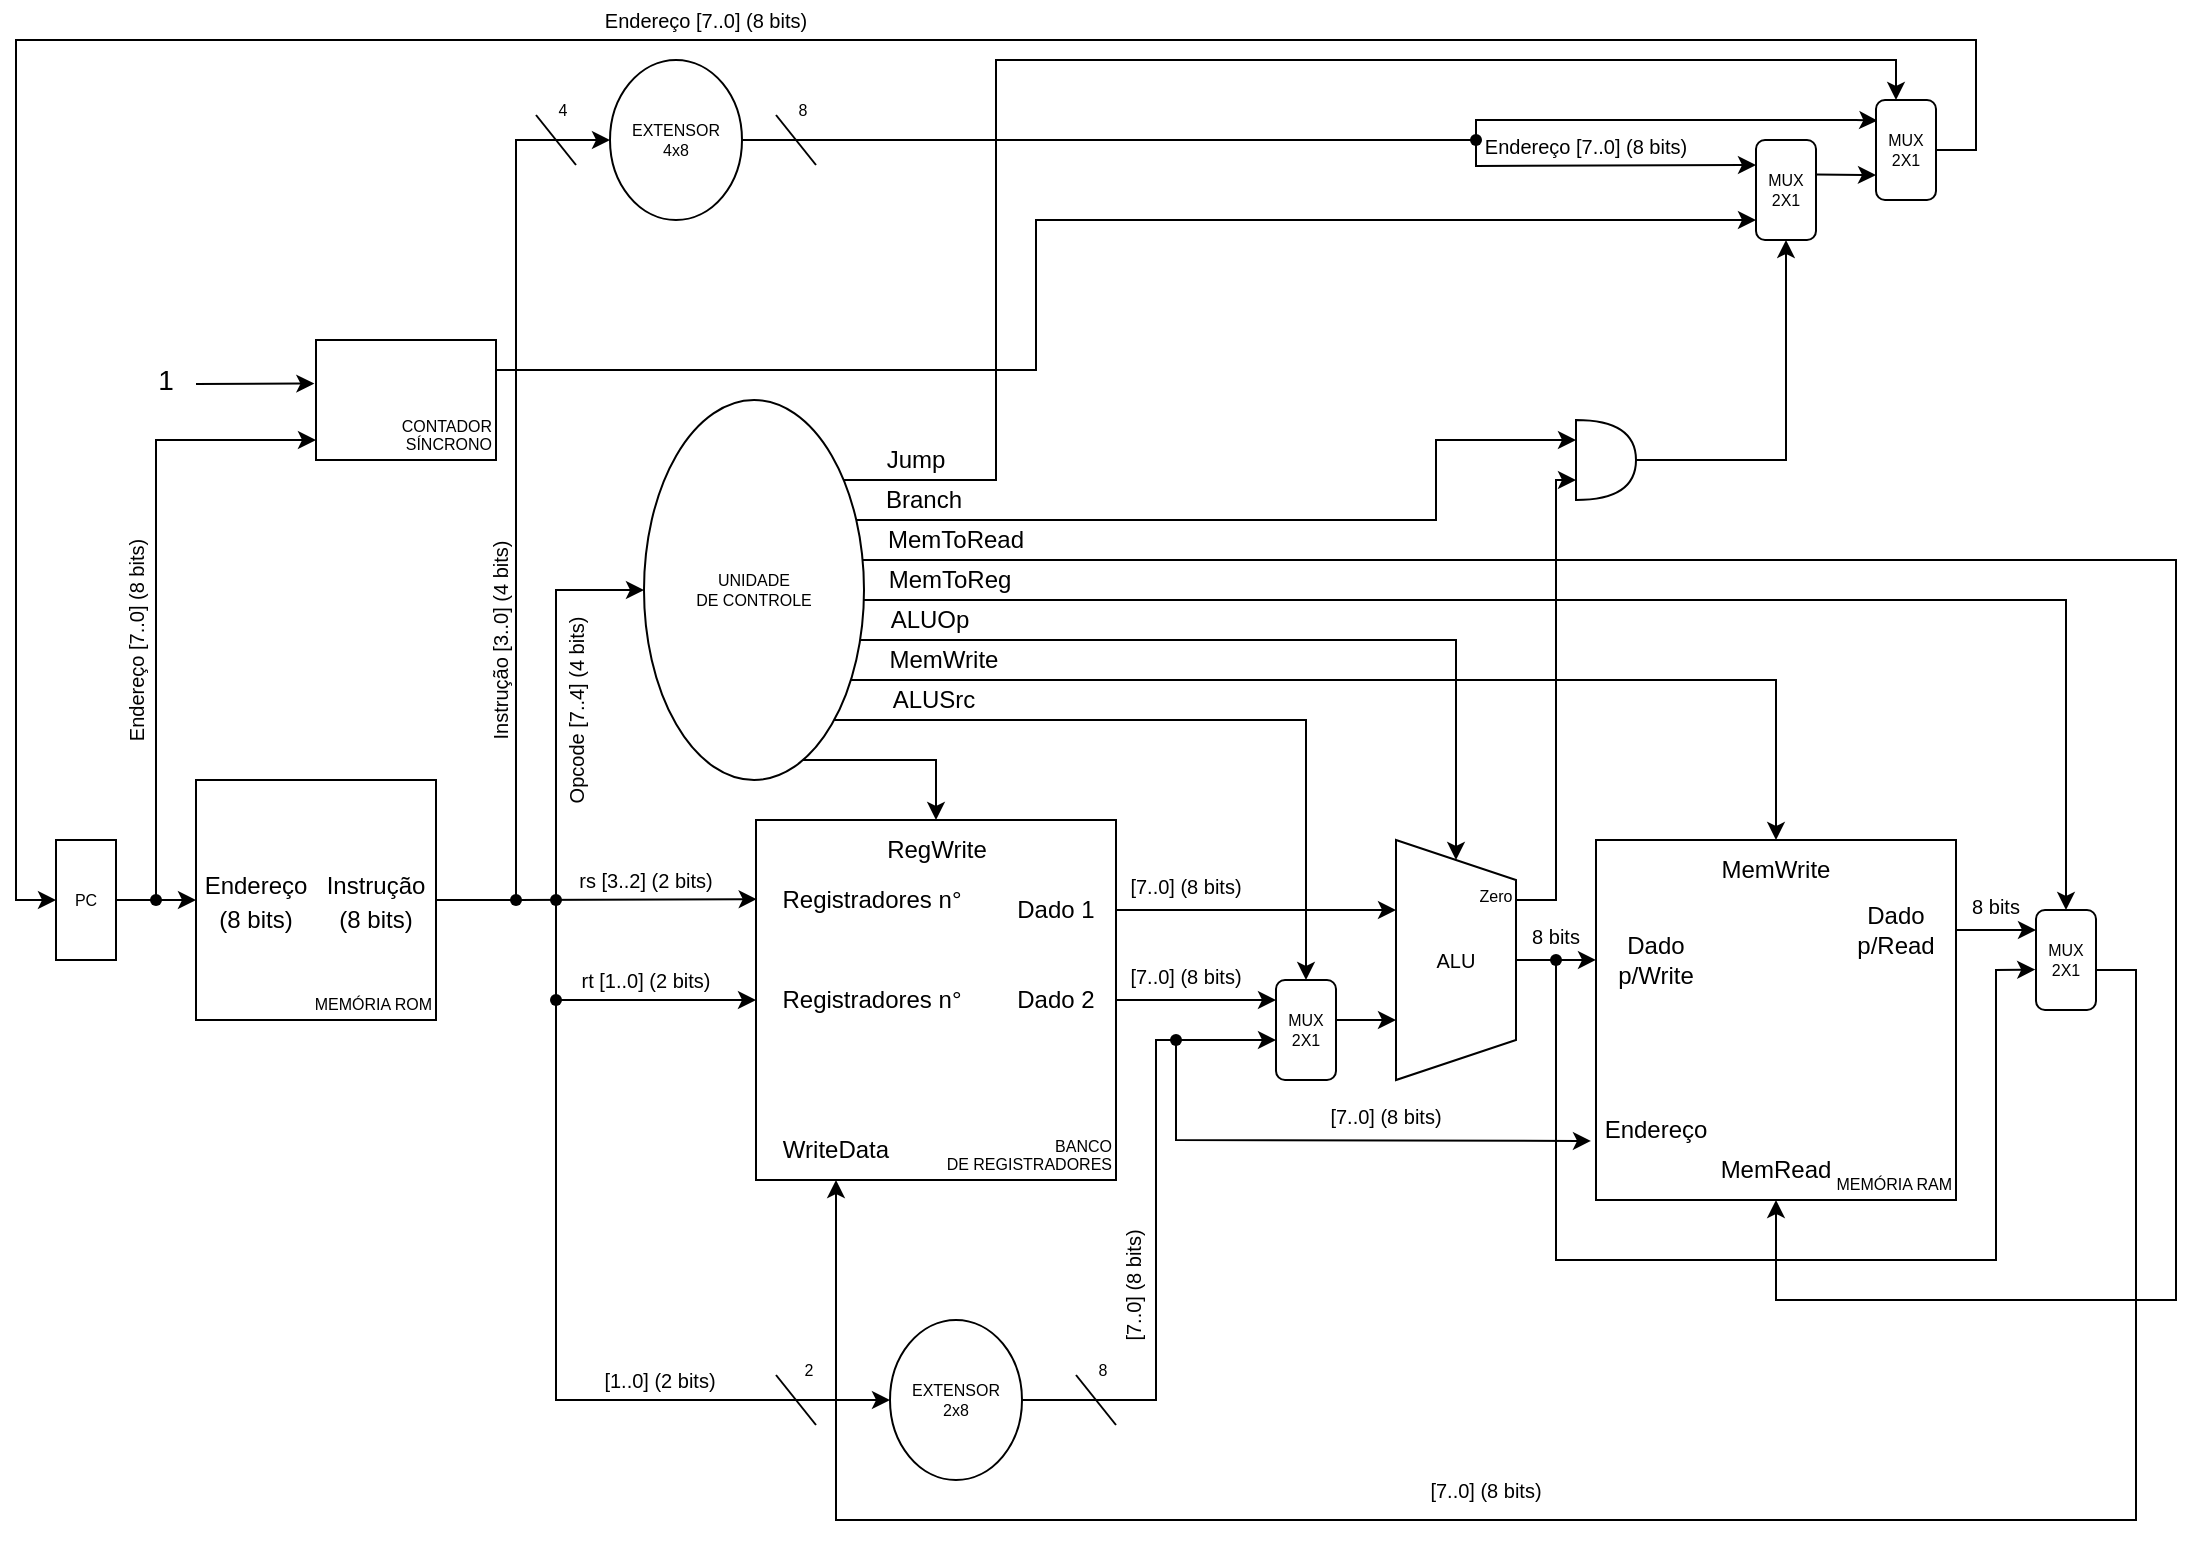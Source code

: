 <mxfile version="17.0.0" type="device"><diagram id="Yk5ckU8nVrgqMQ11fNSA" name="Page-1"><mxGraphModel dx="1422" dy="740" grid="1" gridSize="10" guides="1" tooltips="1" connect="1" arrows="1" fold="1" page="1" pageScale="1" pageWidth="1200" pageHeight="1600" math="0" shadow="0"><root><mxCell id="0"/><mxCell id="1" parent="0"/><mxCell id="H58fKya_Yo_qW5sWc7oJ-51" value="" style="endArrow=classic;html=1;rounded=0;fontSize=10;entryX=0.5;entryY=1;entryDx=0;entryDy=0;exitX=0.873;exitY=0.421;exitDx=0;exitDy=0;exitPerimeter=0;" parent="1" source="H58fKya_Yo_qW5sWc7oJ-28" target="H58fKya_Yo_qW5sWc7oJ-24" edge="1"><mxGeometry width="50" height="50" relative="1" as="geometry"><mxPoint x="520" y="300" as="sourcePoint"/><mxPoint x="360" y="420" as="targetPoint"/><Array as="points"><mxPoint x="1170" y="300"/><mxPoint x="1170" y="670"/><mxPoint x="970" y="670"/></Array></mxGeometry></mxCell><mxCell id="H58fKya_Yo_qW5sWc7oJ-50" value="" style="endArrow=classic;html=1;rounded=0;fontSize=10;entryX=0;entryY=0.25;entryDx=0;entryDy=0;entryPerimeter=0;" parent="1" target="H58fKya_Yo_qW5sWc7oJ-27" edge="1"><mxGeometry width="50" height="50" relative="1" as="geometry"><mxPoint x="510" y="280" as="sourcePoint"/><mxPoint x="730" y="260" as="targetPoint"/><Array as="points"><mxPoint x="800" y="280"/><mxPoint x="800" y="240"/></Array></mxGeometry></mxCell><mxCell id="H58fKya_Yo_qW5sWc7oJ-49" value="" style="endArrow=classic;html=1;rounded=0;fontSize=10;entryX=0.5;entryY=0;entryDx=0;entryDy=0;exitX=0.964;exitY=0.526;exitDx=0;exitDy=0;exitPerimeter=0;" parent="1" source="H58fKya_Yo_qW5sWc7oJ-28" target="H58fKya_Yo_qW5sWc7oJ-29" edge="1"><mxGeometry width="50" height="50" relative="1" as="geometry"><mxPoint x="520" y="320" as="sourcePoint"/><mxPoint x="810" y="340" as="targetPoint"/><Array as="points"><mxPoint x="530" y="320"/><mxPoint x="1115" y="320"/></Array></mxGeometry></mxCell><mxCell id="H58fKya_Yo_qW5sWc7oJ-48" value="" style="endArrow=classic;html=1;rounded=0;fontSize=10;entryX=0;entryY=0.5;entryDx=0;entryDy=0;" parent="1" target="H58fKya_Yo_qW5sWc7oJ-25" edge="1"><mxGeometry width="50" height="50" relative="1" as="geometry"><mxPoint x="510" y="340" as="sourcePoint"/><mxPoint x="690" y="360" as="targetPoint"/><Array as="points"><mxPoint x="810" y="340"/></Array></mxGeometry></mxCell><mxCell id="H58fKya_Yo_qW5sWc7oJ-47" value="" style="endArrow=classic;html=1;rounded=0;fontSize=10;entryX=0.5;entryY=0;entryDx=0;entryDy=0;" parent="1" target="H58fKya_Yo_qW5sWc7oJ-24" edge="1"><mxGeometry width="50" height="50" relative="1" as="geometry"><mxPoint x="500" y="360" as="sourcePoint"/><mxPoint x="960" y="360" as="targetPoint"/><Array as="points"><mxPoint x="970" y="360"/></Array></mxGeometry></mxCell><mxCell id="H58fKya_Yo_qW5sWc7oJ-46" value="" style="endArrow=classic;html=1;rounded=0;fontSize=10;entryX=0.5;entryY=0;entryDx=0;entryDy=0;exitX=0.854;exitY=0.842;exitDx=0;exitDy=0;exitPerimeter=0;" parent="1" source="H58fKya_Yo_qW5sWc7oJ-28" target="H58fKya_Yo_qW5sWc7oJ-30" edge="1"><mxGeometry width="50" height="50" relative="1" as="geometry"><mxPoint x="560" y="370" as="sourcePoint"/><mxPoint x="610" y="350" as="targetPoint"/><Array as="points"><mxPoint x="735" y="380"/></Array></mxGeometry></mxCell><mxCell id="H58fKya_Yo_qW5sWc7oJ-1" value="PC" style="whiteSpace=wrap;html=1;fontSize=8;" parent="1" vertex="1"><mxGeometry x="110" y="440" width="30" height="60" as="geometry"/></mxCell><mxCell id="H58fKya_Yo_qW5sWc7oJ-2" value="MEMÓRIA ROM" style="whiteSpace=wrap;html=1;aspect=fixed;verticalAlign=bottom;fontSize=8;align=right;" parent="1" vertex="1"><mxGeometry x="180" y="410" width="120" height="120" as="geometry"/></mxCell><mxCell id="H58fKya_Yo_qW5sWc7oJ-3" value="" style="endArrow=classic;html=1;rounded=0;exitDx=0;exitDy=0;entryX=0;entryY=0.5;entryDx=0;entryDy=0;startArrow=none;" parent="1" source="T-GRnG9iy_WeXj9dtfF9-3" target="H58fKya_Yo_qW5sWc7oJ-2" edge="1"><mxGeometry width="50" height="50" relative="1" as="geometry"><mxPoint x="540" y="440" as="sourcePoint"/><mxPoint x="590" y="390" as="targetPoint"/></mxGeometry></mxCell><mxCell id="H58fKya_Yo_qW5sWc7oJ-19" style="edgeStyle=orthogonalEdgeStyle;rounded=0;orthogonalLoop=1;jettySize=auto;html=1;exitX=1;exitY=0.25;exitDx=0;exitDy=0;fontSize=10;entryX=0;entryY=0.8;entryDx=0;entryDy=0;entryPerimeter=0;" parent="1" source="H58fKya_Yo_qW5sWc7oJ-4" target="H58fKya_Yo_qW5sWc7oJ-12" edge="1"><mxGeometry relative="1" as="geometry"><mxPoint x="630" y="130" as="targetPoint"/><Array as="points"><mxPoint x="600" y="205"/><mxPoint x="600" y="130"/></Array></mxGeometry></mxCell><mxCell id="H58fKya_Yo_qW5sWc7oJ-4" value="CONTADOR&lt;br style=&quot;font-size: 8px;&quot;&gt;SÍNCRONO" style="whiteSpace=wrap;html=1;verticalAlign=bottom;align=right;fontSize=8;" parent="1" vertex="1"><mxGeometry x="240" y="190" width="90" height="60" as="geometry"/></mxCell><mxCell id="H58fKya_Yo_qW5sWc7oJ-5" value="" style="endArrow=classic;html=1;rounded=0;" parent="1" edge="1"><mxGeometry width="50" height="50" relative="1" as="geometry"><mxPoint x="160" y="470" as="sourcePoint"/><mxPoint x="240" y="240" as="targetPoint"/><Array as="points"><mxPoint x="160" y="240"/></Array></mxGeometry></mxCell><mxCell id="H58fKya_Yo_qW5sWc7oJ-6" value="" style="endArrow=classic;html=1;rounded=0;entryX=-0.009;entryY=0.363;entryDx=0;entryDy=0;entryPerimeter=0;" parent="1" target="H58fKya_Yo_qW5sWc7oJ-4" edge="1"><mxGeometry width="50" height="50" relative="1" as="geometry"><mxPoint x="180" y="212" as="sourcePoint"/><mxPoint x="210" y="180" as="targetPoint"/><Array as="points"/></mxGeometry></mxCell><mxCell id="H58fKya_Yo_qW5sWc7oJ-31" style="edgeStyle=orthogonalEdgeStyle;rounded=0;orthogonalLoop=1;jettySize=auto;html=1;exitX=1;exitY=0.5;exitDx=0;exitDy=0;fontSize=10;entryX=0;entryY=0.2;entryDx=0;entryDy=0;entryPerimeter=0;" parent="1" source="H58fKya_Yo_qW5sWc7oJ-7" target="H58fKya_Yo_qW5sWc7oJ-30" edge="1"><mxGeometry relative="1" as="geometry"><mxPoint x="690" y="520" as="targetPoint"/><Array as="points"/></mxGeometry></mxCell><mxCell id="H58fKya_Yo_qW5sWc7oJ-34" style="edgeStyle=orthogonalEdgeStyle;rounded=0;orthogonalLoop=1;jettySize=auto;html=1;exitX=1;exitY=0.25;exitDx=0;exitDy=0;entryX=0.292;entryY=1;entryDx=0;entryDy=0;entryPerimeter=0;fontSize=10;" parent="1" source="H58fKya_Yo_qW5sWc7oJ-7" target="H58fKya_Yo_qW5sWc7oJ-25" edge="1"><mxGeometry relative="1" as="geometry"/></mxCell><mxCell id="H58fKya_Yo_qW5sWc7oJ-7" value="BANCO&lt;br style=&quot;font-size: 8px;&quot;&gt;DE REGISTRADORES" style="whiteSpace=wrap;html=1;aspect=fixed;verticalAlign=bottom;align=right;fontSize=8;" parent="1" vertex="1"><mxGeometry x="460" y="430" width="180" height="180" as="geometry"/></mxCell><mxCell id="H58fKya_Yo_qW5sWc7oJ-8" value="" style="endArrow=classic;html=1;rounded=0;exitDx=0;exitDy=0;entryX=0.002;entryY=0.22;entryDx=0;entryDy=0;entryPerimeter=0;startArrow=none;" parent="1" source="T-GRnG9iy_WeXj9dtfF9-1" target="H58fKya_Yo_qW5sWc7oJ-7" edge="1"><mxGeometry width="50" height="50" relative="1" as="geometry"><mxPoint x="300" y="520" as="sourcePoint"/><mxPoint x="350" y="470" as="targetPoint"/></mxGeometry></mxCell><mxCell id="H58fKya_Yo_qW5sWc7oJ-18" style="edgeStyle=orthogonalEdgeStyle;rounded=0;orthogonalLoop=1;jettySize=auto;html=1;exitX=1;exitY=0.5;exitDx=0;exitDy=0;fontSize=10;entryX=0.022;entryY=0.206;entryDx=0;entryDy=0;entryPerimeter=0;" parent="1" source="H58fKya_Yo_qW5sWc7oJ-9" target="H58fKya_Yo_qW5sWc7oJ-11" edge="1"><mxGeometry relative="1" as="geometry"><mxPoint x="1010" y="80" as="targetPoint"/><Array as="points"><mxPoint x="820" y="90"/><mxPoint x="820" y="80"/><mxPoint x="1010" y="80"/></Array></mxGeometry></mxCell><mxCell id="H58fKya_Yo_qW5sWc7oJ-9" value="EXTENSOR&lt;br style=&quot;font-size: 8px;&quot;&gt;4x8" style="ellipse;whiteSpace=wrap;html=1;fontSize=8;" parent="1" vertex="1"><mxGeometry x="387" y="50" width="66" height="80" as="geometry"/></mxCell><mxCell id="H58fKya_Yo_qW5sWc7oJ-10" value="" style="endArrow=classic;html=1;rounded=0;entryX=0;entryY=0.5;entryDx=0;entryDy=0;" parent="1" target="H58fKya_Yo_qW5sWc7oJ-9" edge="1"><mxGeometry width="50" height="50" relative="1" as="geometry"><mxPoint x="340" y="470" as="sourcePoint"/><mxPoint x="380" y="130" as="targetPoint"/><Array as="points"><mxPoint x="340" y="90"/></Array></mxGeometry></mxCell><mxCell id="H58fKya_Yo_qW5sWc7oJ-11" value="MUX&lt;br style=&quot;font-size: 8px;&quot;&gt;2X1" style="whiteSpace=wrap;html=1;rounded=1;fontSize=8;" parent="1" vertex="1"><mxGeometry x="1020" y="70" width="30" height="50" as="geometry"/></mxCell><mxCell id="H58fKya_Yo_qW5sWc7oJ-12" value="MUX&lt;br style=&quot;font-size: 8px;&quot;&gt;2X1" style="whiteSpace=wrap;html=1;rounded=1;fontSize=8;" parent="1" vertex="1"><mxGeometry x="960" y="90" width="30" height="50" as="geometry"/></mxCell><mxCell id="H58fKya_Yo_qW5sWc7oJ-13" value="" style="endArrow=classic;html=1;rounded=0;entryX=0;entryY=0.5;entryDx=0;entryDy=0;exitX=1;exitY=0.5;exitDx=0;exitDy=0;" parent="1" source="H58fKya_Yo_qW5sWc7oJ-11" target="H58fKya_Yo_qW5sWc7oJ-1" edge="1"><mxGeometry width="50" height="50" relative="1" as="geometry"><mxPoint x="760" y="100" as="sourcePoint"/><mxPoint x="120" y="450" as="targetPoint"/><Array as="points"><mxPoint x="1070" y="95"/><mxPoint x="1070" y="40"/><mxPoint x="760" y="40"/><mxPoint x="90" y="40"/><mxPoint x="90" y="470"/></Array></mxGeometry></mxCell><mxCell id="H58fKya_Yo_qW5sWc7oJ-17" value="" style="endArrow=classic;html=1;rounded=0;exitX=1.003;exitY=0.346;exitDx=0;exitDy=0;entryX=0;entryY=0.75;entryDx=0;entryDy=0;exitPerimeter=0;" parent="1" source="H58fKya_Yo_qW5sWc7oJ-12" target="H58fKya_Yo_qW5sWc7oJ-11" edge="1"><mxGeometry width="50" height="50" relative="1" as="geometry"><mxPoint x="990" y="160" as="sourcePoint"/><mxPoint x="1010" y="110" as="targetPoint"/></mxGeometry></mxCell><mxCell id="H58fKya_Yo_qW5sWc7oJ-20" value="" style="endArrow=classic;html=1;rounded=0;fontSize=10;entryX=0;entryY=0.25;entryDx=0;entryDy=0;" parent="1" target="H58fKya_Yo_qW5sWc7oJ-12" edge="1"><mxGeometry width="50" height="50" relative="1" as="geometry"><mxPoint x="820" y="90" as="sourcePoint"/><mxPoint x="570" y="170" as="targetPoint"/><Array as="points"><mxPoint x="820" y="103"/></Array></mxGeometry></mxCell><mxCell id="H58fKya_Yo_qW5sWc7oJ-23" value="Endereço [7..0] (8 bits)" style="text;html=1;strokeColor=none;fillColor=none;align=center;verticalAlign=middle;whiteSpace=wrap;rounded=0;fontSize=10;" parent="1" vertex="1"><mxGeometry x="380" y="20" width="110" height="20" as="geometry"/></mxCell><mxCell id="H58fKya_Yo_qW5sWc7oJ-40" style="edgeStyle=orthogonalEdgeStyle;rounded=0;orthogonalLoop=1;jettySize=auto;html=1;exitX=1;exitY=0.25;exitDx=0;exitDy=0;fontSize=10;entryX=0;entryY=0.2;entryDx=0;entryDy=0;entryPerimeter=0;" parent="1" source="H58fKya_Yo_qW5sWc7oJ-24" target="H58fKya_Yo_qW5sWc7oJ-29" edge="1"><mxGeometry relative="1" as="geometry"><mxPoint x="1090" y="480" as="targetPoint"/></mxGeometry></mxCell><mxCell id="H58fKya_Yo_qW5sWc7oJ-24" value="&lt;font style=&quot;font-size: 8px&quot;&gt;MEMÓRIA RAM&lt;/font&gt;" style="whiteSpace=wrap;html=1;aspect=fixed;verticalAlign=bottom;align=right;" parent="1" vertex="1"><mxGeometry x="880" y="440" width="180" height="180" as="geometry"/></mxCell><mxCell id="H58fKya_Yo_qW5sWc7oJ-38" style="edgeStyle=orthogonalEdgeStyle;rounded=0;orthogonalLoop=1;jettySize=auto;html=1;exitX=0.5;exitY=0;exitDx=0;exitDy=0;entryX=0;entryY=0.333;entryDx=0;entryDy=0;entryPerimeter=0;fontSize=10;" parent="1" source="H58fKya_Yo_qW5sWc7oJ-25" target="H58fKya_Yo_qW5sWc7oJ-24" edge="1"><mxGeometry relative="1" as="geometry"/></mxCell><mxCell id="H58fKya_Yo_qW5sWc7oJ-45" style="edgeStyle=orthogonalEdgeStyle;rounded=0;orthogonalLoop=1;jettySize=auto;html=1;exitX=0.25;exitY=0;exitDx=0;exitDy=0;fontSize=10;entryX=0;entryY=0.75;entryDx=0;entryDy=0;entryPerimeter=0;" parent="1" source="H58fKya_Yo_qW5sWc7oJ-25" target="H58fKya_Yo_qW5sWc7oJ-27" edge="1"><mxGeometry relative="1" as="geometry"><mxPoint x="850" y="260" as="targetPoint"/><Array as="points"><mxPoint x="860" y="470"/><mxPoint x="860" y="260"/></Array></mxGeometry></mxCell><mxCell id="H58fKya_Yo_qW5sWc7oJ-25" value="ALU" style="shape=trapezoid;perimeter=trapezoidPerimeter;whiteSpace=wrap;html=1;fixedSize=1;rounded=0;fontSize=10;rotation=0;direction=south;" parent="1" vertex="1"><mxGeometry x="780" y="440" width="60" height="120" as="geometry"/></mxCell><mxCell id="H58fKya_Yo_qW5sWc7oJ-32" style="edgeStyle=orthogonalEdgeStyle;rounded=0;orthogonalLoop=1;jettySize=auto;html=1;exitDx=0;exitDy=0;fontSize=10;entryX=0;entryY=0.6;entryDx=0;entryDy=0;entryPerimeter=0;startArrow=none;" parent="1" source="T-GRnG9iy_WeXj9dtfF9-10" target="H58fKya_Yo_qW5sWc7oJ-30" edge="1"><mxGeometry relative="1" as="geometry"><mxPoint x="680" y="540" as="targetPoint"/><Array as="points"><mxPoint x="660" y="540"/></Array></mxGeometry></mxCell><mxCell id="H58fKya_Yo_qW5sWc7oJ-26" value="EXTENSOR&lt;br style=&quot;font-size: 8px;&quot;&gt;2x8" style="ellipse;whiteSpace=wrap;html=1;fontSize=8;verticalAlign=middle;" parent="1" vertex="1"><mxGeometry x="527" y="680" width="66" height="80" as="geometry"/></mxCell><mxCell id="H58fKya_Yo_qW5sWc7oJ-42" style="edgeStyle=orthogonalEdgeStyle;rounded=0;orthogonalLoop=1;jettySize=auto;html=1;exitX=1;exitY=0.5;exitDx=0;exitDy=0;exitPerimeter=0;entryX=0.5;entryY=1;entryDx=0;entryDy=0;fontSize=10;" parent="1" source="H58fKya_Yo_qW5sWc7oJ-27" target="H58fKya_Yo_qW5sWc7oJ-12" edge="1"><mxGeometry relative="1" as="geometry"><Array as="points"><mxPoint x="975" y="250"/></Array></mxGeometry></mxCell><mxCell id="H58fKya_Yo_qW5sWc7oJ-27" value="" style="shape=or;whiteSpace=wrap;html=1;rounded=0;fontSize=10;" parent="1" vertex="1"><mxGeometry x="870" y="230" width="30" height="40" as="geometry"/></mxCell><mxCell id="H58fKya_Yo_qW5sWc7oJ-35" style="edgeStyle=orthogonalEdgeStyle;rounded=0;orthogonalLoop=1;jettySize=auto;html=1;fontSize=10;exitX=0.701;exitY=0.955;exitDx=0;exitDy=0;exitPerimeter=0;" parent="1" source="H58fKya_Yo_qW5sWc7oJ-28" target="H58fKya_Yo_qW5sWc7oJ-7" edge="1"><mxGeometry relative="1" as="geometry"><mxPoint x="520" y="420" as="targetPoint"/><mxPoint x="510" y="400" as="sourcePoint"/><Array as="points"><mxPoint x="481" y="400"/><mxPoint x="550" y="400"/></Array></mxGeometry></mxCell><mxCell id="H58fKya_Yo_qW5sWc7oJ-41" style="edgeStyle=orthogonalEdgeStyle;rounded=0;orthogonalLoop=1;jettySize=auto;html=1;exitX=0.873;exitY=0.179;exitDx=0;exitDy=0;fontSize=10;exitPerimeter=0;" parent="1" source="H58fKya_Yo_qW5sWc7oJ-28" edge="1"><mxGeometry relative="1" as="geometry"><mxPoint x="1030" y="70" as="targetPoint"/><Array as="points"><mxPoint x="500" y="260"/><mxPoint x="580" y="260"/><mxPoint x="580" y="50"/><mxPoint x="1030" y="50"/></Array></mxGeometry></mxCell><mxCell id="H58fKya_Yo_qW5sWc7oJ-28" value="UNIDADE&lt;br style=&quot;font-size: 8px;&quot;&gt;DE CONTROLE" style="ellipse;whiteSpace=wrap;html=1;fontSize=8;" parent="1" vertex="1"><mxGeometry x="404" y="220" width="110" height="190" as="geometry"/></mxCell><mxCell id="H58fKya_Yo_qW5sWc7oJ-37" style="edgeStyle=orthogonalEdgeStyle;rounded=0;orthogonalLoop=1;jettySize=auto;html=1;exitX=1;exitY=0.5;exitDx=0;exitDy=0;fontSize=10;" parent="1" source="H58fKya_Yo_qW5sWc7oJ-29" edge="1"><mxGeometry relative="1" as="geometry"><mxPoint x="500" y="610" as="targetPoint"/><Array as="points"><mxPoint x="1150" y="505"/><mxPoint x="1150" y="780"/><mxPoint x="500" y="780"/></Array></mxGeometry></mxCell><mxCell id="H58fKya_Yo_qW5sWc7oJ-29" value="MUX&lt;br style=&quot;font-size: 8px;&quot;&gt;2X1" style="whiteSpace=wrap;html=1;rounded=1;fontSize=8;" parent="1" vertex="1"><mxGeometry x="1100" y="475" width="30" height="50" as="geometry"/></mxCell><mxCell id="H58fKya_Yo_qW5sWc7oJ-33" style="edgeStyle=orthogonalEdgeStyle;rounded=0;orthogonalLoop=1;jettySize=auto;html=1;exitX=1;exitY=0.5;exitDx=0;exitDy=0;entryX=0.75;entryY=1;entryDx=0;entryDy=0;fontSize=10;" parent="1" source="H58fKya_Yo_qW5sWc7oJ-30" target="H58fKya_Yo_qW5sWc7oJ-25" edge="1"><mxGeometry relative="1" as="geometry"><Array as="points"><mxPoint x="730" y="530"/></Array></mxGeometry></mxCell><mxCell id="H58fKya_Yo_qW5sWc7oJ-30" value="MUX&lt;br style=&quot;font-size: 8px;&quot;&gt;2X1" style="whiteSpace=wrap;html=1;rounded=1;fontSize=8;" parent="1" vertex="1"><mxGeometry x="720" y="510" width="30" height="50" as="geometry"/></mxCell><mxCell id="H58fKya_Yo_qW5sWc7oJ-36" value="" style="endArrow=classic;html=1;rounded=0;fontSize=10;entryX=-0.014;entryY=0.836;entryDx=0;entryDy=0;entryPerimeter=0;" parent="1" target="H58fKya_Yo_qW5sWc7oJ-24" edge="1"><mxGeometry width="50" height="50" relative="1" as="geometry"><mxPoint x="670" y="540" as="sourcePoint"/><mxPoint x="670" y="580" as="targetPoint"/><Array as="points"><mxPoint x="670" y="590"/></Array></mxGeometry></mxCell><mxCell id="H58fKya_Yo_qW5sWc7oJ-39" value="" style="endArrow=classic;html=1;rounded=0;fontSize=10;entryX=-0.013;entryY=0.596;entryDx=0;entryDy=0;entryPerimeter=0;" parent="1" target="H58fKya_Yo_qW5sWc7oJ-29" edge="1"><mxGeometry width="50" height="50" relative="1" as="geometry"><mxPoint x="860" y="500" as="sourcePoint"/><mxPoint x="1080" y="510" as="targetPoint"/><Array as="points"><mxPoint x="860" y="650"/><mxPoint x="1080" y="650"/><mxPoint x="1080" y="505"/></Array></mxGeometry></mxCell><mxCell id="H58fKya_Yo_qW5sWc7oJ-43" value="" style="endArrow=classic;startArrow=none;html=1;rounded=0;fontSize=10;entryX=0;entryY=0.5;entryDx=0;entryDy=0;exitDx=0;exitDy=0;" parent="1" source="T-GRnG9iy_WeXj9dtfF9-6" target="H58fKya_Yo_qW5sWc7oJ-28" edge="1"><mxGeometry width="50" height="50" relative="1" as="geometry"><mxPoint x="350" y="720" as="sourcePoint"/><mxPoint x="350" y="320" as="targetPoint"/><Array as="points"><mxPoint x="360" y="315"/></Array></mxGeometry></mxCell><mxCell id="H58fKya_Yo_qW5sWc7oJ-44" value="" style="endArrow=classic;html=1;rounded=0;fontSize=10;entryX=0;entryY=0.5;entryDx=0;entryDy=0;" parent="1" target="H58fKya_Yo_qW5sWc7oJ-7" edge="1"><mxGeometry width="50" height="50" relative="1" as="geometry"><mxPoint x="360" y="520" as="sourcePoint"/><mxPoint x="430" y="510" as="targetPoint"/></mxGeometry></mxCell><mxCell id="H58fKya_Yo_qW5sWc7oJ-52" value="1" style="text;html=1;strokeColor=none;fillColor=none;align=center;verticalAlign=middle;whiteSpace=wrap;rounded=0;fontSize=14;" parent="1" vertex="1"><mxGeometry x="150" y="190" width="30" height="40" as="geometry"/></mxCell><mxCell id="H58fKya_Yo_qW5sWc7oJ-53" value="&lt;font style=&quot;font-size: 12px&quot;&gt;Endereço (8 bits)&lt;/font&gt;" style="text;html=1;strokeColor=none;fillColor=none;align=center;verticalAlign=middle;whiteSpace=wrap;rounded=0;fontSize=14;" parent="1" vertex="1"><mxGeometry x="180" y="455" width="60" height="30" as="geometry"/></mxCell><mxCell id="H58fKya_Yo_qW5sWc7oJ-54" value="&lt;font style=&quot;font-size: 12px&quot;&gt;Instrução (8 bits)&lt;/font&gt;" style="text;html=1;strokeColor=none;fillColor=none;align=center;verticalAlign=middle;whiteSpace=wrap;rounded=0;fontSize=14;" parent="1" vertex="1"><mxGeometry x="240" y="455" width="60" height="30" as="geometry"/></mxCell><mxCell id="H58fKya_Yo_qW5sWc7oJ-55" value="WriteData" style="text;html=1;strokeColor=none;fillColor=none;align=center;verticalAlign=middle;whiteSpace=wrap;rounded=0;fontSize=12;" parent="1" vertex="1"><mxGeometry x="470" y="580" width="60" height="30" as="geometry"/></mxCell><mxCell id="H58fKya_Yo_qW5sWc7oJ-56" value="MemRead" style="text;html=1;strokeColor=none;fillColor=none;align=center;verticalAlign=middle;whiteSpace=wrap;rounded=0;fontSize=12;" parent="1" vertex="1"><mxGeometry x="940" y="590" width="60" height="30" as="geometry"/></mxCell><mxCell id="H58fKya_Yo_qW5sWc7oJ-57" value="Endereço" style="text;html=1;strokeColor=none;fillColor=none;align=center;verticalAlign=middle;whiteSpace=wrap;rounded=0;fontSize=12;" parent="1" vertex="1"><mxGeometry x="880" y="570" width="60" height="30" as="geometry"/></mxCell><mxCell id="H58fKya_Yo_qW5sWc7oJ-58" value="Dado&lt;br&gt;p/Write" style="text;html=1;strokeColor=none;fillColor=none;align=center;verticalAlign=middle;whiteSpace=wrap;rounded=0;fontSize=12;" parent="1" vertex="1"><mxGeometry x="880" y="485" width="60" height="30" as="geometry"/></mxCell><mxCell id="H58fKya_Yo_qW5sWc7oJ-59" value="MemWrite" style="text;html=1;strokeColor=none;fillColor=none;align=center;verticalAlign=middle;whiteSpace=wrap;rounded=0;fontSize=12;" parent="1" vertex="1"><mxGeometry x="940" y="440" width="60" height="30" as="geometry"/></mxCell><mxCell id="H58fKya_Yo_qW5sWc7oJ-60" value="Dado&lt;br&gt;p/Read" style="text;html=1;strokeColor=none;fillColor=none;align=center;verticalAlign=middle;whiteSpace=wrap;rounded=0;fontSize=12;" parent="1" vertex="1"><mxGeometry x="1000" y="470" width="60" height="30" as="geometry"/></mxCell><mxCell id="H58fKya_Yo_qW5sWc7oJ-61" value="Registradores n°" style="text;html=1;strokeColor=none;fillColor=none;align=center;verticalAlign=middle;whiteSpace=wrap;rounded=0;fontSize=12;" parent="1" vertex="1"><mxGeometry x="470" y="455" width="96" height="30" as="geometry"/></mxCell><mxCell id="H58fKya_Yo_qW5sWc7oJ-62" value="Registradores n°" style="text;html=1;strokeColor=none;fillColor=none;align=center;verticalAlign=middle;whiteSpace=wrap;rounded=0;fontSize=12;" parent="1" vertex="1"><mxGeometry x="470" y="505" width="96" height="30" as="geometry"/></mxCell><mxCell id="H58fKya_Yo_qW5sWc7oJ-63" value="Dado 1" style="text;html=1;strokeColor=none;fillColor=none;align=center;verticalAlign=middle;whiteSpace=wrap;rounded=0;fontSize=12;" parent="1" vertex="1"><mxGeometry x="580" y="460" width="60" height="30" as="geometry"/></mxCell><mxCell id="H58fKya_Yo_qW5sWc7oJ-64" value="Dado 2" style="text;html=1;strokeColor=none;fillColor=none;align=center;verticalAlign=middle;whiteSpace=wrap;rounded=0;fontSize=12;" parent="1" vertex="1"><mxGeometry x="580" y="505" width="60" height="30" as="geometry"/></mxCell><mxCell id="H58fKya_Yo_qW5sWc7oJ-65" value="Jump" style="text;html=1;strokeColor=none;fillColor=none;align=center;verticalAlign=middle;whiteSpace=wrap;rounded=0;fontSize=12;" parent="1" vertex="1"><mxGeometry x="510" y="237.5" width="60" height="25" as="geometry"/></mxCell><mxCell id="H58fKya_Yo_qW5sWc7oJ-66" value="Branch" style="text;html=1;strokeColor=none;fillColor=none;align=center;verticalAlign=middle;whiteSpace=wrap;rounded=0;fontSize=12;" parent="1" vertex="1"><mxGeometry x="514" y="260" width="60" height="20" as="geometry"/></mxCell><mxCell id="H58fKya_Yo_qW5sWc7oJ-67" value="MemToRead" style="text;html=1;strokeColor=none;fillColor=none;align=center;verticalAlign=middle;whiteSpace=wrap;rounded=0;fontSize=12;" parent="1" vertex="1"><mxGeometry x="530" y="280" width="60" height="20" as="geometry"/></mxCell><mxCell id="H58fKya_Yo_qW5sWc7oJ-68" value="MemToReg" style="text;html=1;strokeColor=none;fillColor=none;align=center;verticalAlign=middle;whiteSpace=wrap;rounded=0;fontSize=12;" parent="1" vertex="1"><mxGeometry x="527" y="300" width="60" height="20" as="geometry"/></mxCell><mxCell id="H58fKya_Yo_qW5sWc7oJ-69" value="ALUOp" style="text;html=1;strokeColor=none;fillColor=none;align=center;verticalAlign=middle;whiteSpace=wrap;rounded=0;fontSize=12;" parent="1" vertex="1"><mxGeometry x="507" y="320" width="80" height="20" as="geometry"/></mxCell><mxCell id="H58fKya_Yo_qW5sWc7oJ-70" value="MemWrite" style="text;html=1;strokeColor=none;fillColor=none;align=center;verticalAlign=middle;whiteSpace=wrap;rounded=0;fontSize=12;" parent="1" vertex="1"><mxGeometry x="514" y="340" width="80" height="20" as="geometry"/></mxCell><mxCell id="H58fKya_Yo_qW5sWc7oJ-71" value="ALUSrc" style="text;html=1;strokeColor=none;fillColor=none;align=center;verticalAlign=middle;whiteSpace=wrap;rounded=0;fontSize=12;" parent="1" vertex="1"><mxGeometry x="504" y="360" width="90" height="20" as="geometry"/></mxCell><mxCell id="H58fKya_Yo_qW5sWc7oJ-72" value="RegWrite" style="text;html=1;strokeColor=none;fillColor=none;align=center;verticalAlign=middle;whiteSpace=wrap;rounded=0;fontSize=12;" parent="1" vertex="1"><mxGeometry x="507" y="435" width="87" height="20" as="geometry"/></mxCell><mxCell id="H58fKya_Yo_qW5sWc7oJ-73" value="" style="endArrow=none;html=1;rounded=0;fontSize=8;" parent="1" edge="1"><mxGeometry width="50" height="50" relative="1" as="geometry"><mxPoint x="490" y="732.5" as="sourcePoint"/><mxPoint x="470" y="707.5" as="targetPoint"/></mxGeometry></mxCell><mxCell id="H58fKya_Yo_qW5sWc7oJ-75" value="8" style="text;html=1;strokeColor=none;fillColor=none;align=center;verticalAlign=middle;whiteSpace=wrap;rounded=0;fontSize=8;" parent="1" vertex="1"><mxGeometry x="627" y="700" width="13" height="10" as="geometry"/></mxCell><mxCell id="H58fKya_Yo_qW5sWc7oJ-76" value="" style="endArrow=none;html=1;rounded=0;fontSize=8;" parent="1" edge="1"><mxGeometry width="50" height="50" relative="1" as="geometry"><mxPoint x="640" y="732.5" as="sourcePoint"/><mxPoint x="620" y="707.5" as="targetPoint"/></mxGeometry></mxCell><mxCell id="H58fKya_Yo_qW5sWc7oJ-77" value="2" style="text;html=1;strokeColor=none;fillColor=none;align=center;verticalAlign=middle;whiteSpace=wrap;rounded=0;fontSize=8;" parent="1" vertex="1"><mxGeometry x="480" y="700" width="13" height="10" as="geometry"/></mxCell><mxCell id="H58fKya_Yo_qW5sWc7oJ-78" value="8" style="text;html=1;strokeColor=none;fillColor=none;align=center;verticalAlign=middle;whiteSpace=wrap;rounded=0;fontSize=8;" parent="1" vertex="1"><mxGeometry x="477" y="70" width="13" height="10" as="geometry"/></mxCell><mxCell id="H58fKya_Yo_qW5sWc7oJ-79" value="" style="endArrow=none;html=1;rounded=0;fontSize=8;" parent="1" edge="1"><mxGeometry width="50" height="50" relative="1" as="geometry"><mxPoint x="490" y="102.5" as="sourcePoint"/><mxPoint x="470" y="77.5" as="targetPoint"/></mxGeometry></mxCell><mxCell id="H58fKya_Yo_qW5sWc7oJ-80" value="4" style="text;html=1;strokeColor=none;fillColor=none;align=center;verticalAlign=middle;whiteSpace=wrap;rounded=0;fontSize=8;" parent="1" vertex="1"><mxGeometry x="357" y="70" width="13" height="10" as="geometry"/></mxCell><mxCell id="H58fKya_Yo_qW5sWc7oJ-81" value="" style="endArrow=none;html=1;rounded=0;fontSize=8;" parent="1" edge="1"><mxGeometry width="50" height="50" relative="1" as="geometry"><mxPoint x="370" y="102.5" as="sourcePoint"/><mxPoint x="350" y="77.5" as="targetPoint"/></mxGeometry></mxCell><mxCell id="H58fKya_Yo_qW5sWc7oJ-82" value="Endereço [7..0] (8 bits)" style="text;html=1;strokeColor=none;fillColor=none;align=center;verticalAlign=middle;whiteSpace=wrap;rounded=0;fontSize=10;" parent="1" vertex="1"><mxGeometry x="820" y="85" width="110" height="15" as="geometry"/></mxCell><mxCell id="H58fKya_Yo_qW5sWc7oJ-83" value="Endereço [7..0] (8 bits)" style="text;html=1;strokeColor=none;fillColor=none;align=center;verticalAlign=middle;whiteSpace=wrap;rounded=0;fontSize=10;direction=west;rotation=270;" parent="1" vertex="1"><mxGeometry x="95" y="335" width="110" height="10" as="geometry"/></mxCell><mxCell id="H58fKya_Yo_qW5sWc7oJ-84" value="Instrução [3..0] (4&amp;nbsp;bits)" style="text;html=1;strokeColor=none;fillColor=none;align=center;verticalAlign=middle;whiteSpace=wrap;rounded=0;fontSize=10;direction=west;rotation=270;" parent="1" vertex="1"><mxGeometry x="277" y="332.5" width="110" height="15" as="geometry"/></mxCell><mxCell id="H58fKya_Yo_qW5sWc7oJ-86" value="Opcode [7..4] (4&amp;nbsp;bits)" style="text;html=1;strokeColor=none;fillColor=none;align=center;verticalAlign=middle;whiteSpace=wrap;rounded=0;fontSize=10;direction=west;rotation=270;" parent="1" vertex="1"><mxGeometry x="315" y="360" width="110" height="30" as="geometry"/></mxCell><mxCell id="H58fKya_Yo_qW5sWc7oJ-87" value="rs [3..2] (2&amp;nbsp;bits)" style="text;html=1;strokeColor=none;fillColor=none;align=center;verticalAlign=middle;whiteSpace=wrap;rounded=0;fontSize=10;direction=west;rotation=0;" parent="1" vertex="1"><mxGeometry x="350" y="445" width="110" height="30" as="geometry"/></mxCell><mxCell id="H58fKya_Yo_qW5sWc7oJ-89" value="rt&amp;nbsp;[1..0] (2&amp;nbsp;bits)" style="text;html=1;strokeColor=none;fillColor=none;align=center;verticalAlign=middle;whiteSpace=wrap;rounded=0;fontSize=10;direction=west;rotation=0;" parent="1" vertex="1"><mxGeometry x="350" y="495" width="110" height="30" as="geometry"/></mxCell><mxCell id="H58fKya_Yo_qW5sWc7oJ-90" value="[7..0] (8 bits)" style="text;html=1;strokeColor=none;fillColor=none;align=center;verticalAlign=middle;whiteSpace=wrap;rounded=0;fontSize=10;direction=west;rotation=0;" parent="1" vertex="1"><mxGeometry x="620" y="450" width="110" height="25" as="geometry"/></mxCell><mxCell id="H58fKya_Yo_qW5sWc7oJ-91" value="[7..0] (8 bits)" style="text;html=1;strokeColor=none;fillColor=none;align=center;verticalAlign=middle;whiteSpace=wrap;rounded=0;fontSize=10;direction=west;rotation=0;" parent="1" vertex="1"><mxGeometry x="620" y="495" width="110" height="25" as="geometry"/></mxCell><mxCell id="H58fKya_Yo_qW5sWc7oJ-92" value="[7..0] (8 bits)" style="text;html=1;strokeColor=none;fillColor=none;align=center;verticalAlign=middle;whiteSpace=wrap;rounded=0;fontSize=10;direction=west;rotation=270;" parent="1" vertex="1"><mxGeometry x="593" y="650" width="110" height="25" as="geometry"/></mxCell><mxCell id="H58fKya_Yo_qW5sWc7oJ-93" value="[7..0] (8 bits)" style="text;html=1;strokeColor=none;fillColor=none;align=center;verticalAlign=middle;whiteSpace=wrap;rounded=0;fontSize=10;direction=west;rotation=0;" parent="1" vertex="1"><mxGeometry x="720" y="565" width="110" height="25" as="geometry"/></mxCell><mxCell id="H58fKya_Yo_qW5sWc7oJ-95" value="8 bits" style="text;html=1;strokeColor=none;fillColor=none;align=center;verticalAlign=middle;whiteSpace=wrap;rounded=0;fontSize=10;direction=west;rotation=0;" parent="1" vertex="1"><mxGeometry x="1060" y="460" width="40" height="25" as="geometry"/></mxCell><mxCell id="H58fKya_Yo_qW5sWc7oJ-96" value="8 bits" style="text;html=1;strokeColor=none;fillColor=none;align=center;verticalAlign=middle;whiteSpace=wrap;rounded=0;fontSize=10;direction=west;rotation=0;" parent="1" vertex="1"><mxGeometry x="840" y="475" width="40" height="25" as="geometry"/></mxCell><mxCell id="H58fKya_Yo_qW5sWc7oJ-97" value="Zero" style="text;html=1;strokeColor=none;fillColor=none;align=center;verticalAlign=middle;whiteSpace=wrap;rounded=0;fontSize=8;" parent="1" vertex="1"><mxGeometry x="810" y="460" width="40" height="15" as="geometry"/></mxCell><mxCell id="H58fKya_Yo_qW5sWc7oJ-98" value="[7..0] (8 bits)" style="text;html=1;strokeColor=none;fillColor=none;align=center;verticalAlign=middle;whiteSpace=wrap;rounded=0;fontSize=10;direction=west;rotation=0;" parent="1" vertex="1"><mxGeometry x="770" y="740" width="110" height="50" as="geometry"/></mxCell><mxCell id="H58fKya_Yo_qW5sWc7oJ-99" value="[1..0] (2&amp;nbsp;bits)" style="text;html=1;strokeColor=none;fillColor=none;align=center;verticalAlign=middle;whiteSpace=wrap;rounded=0;fontSize=10;direction=west;rotation=0;" parent="1" vertex="1"><mxGeometry x="357" y="690" width="110" height="40" as="geometry"/></mxCell><mxCell id="T-GRnG9iy_WeXj9dtfF9-1" value="" style="shape=waypoint;sketch=0;fillStyle=solid;size=6;pointerEvents=1;points=[];fillColor=none;resizable=0;rotatable=0;perimeter=centerPerimeter;snapToPoint=1;" parent="1" vertex="1"><mxGeometry x="320" y="450" width="40" height="40" as="geometry"/></mxCell><mxCell id="T-GRnG9iy_WeXj9dtfF9-2" value="" style="endArrow=none;html=1;rounded=0;exitX=1;exitY=0.5;exitDx=0;exitDy=0;entryDx=0;entryDy=0;entryPerimeter=0;" parent="1" source="H58fKya_Yo_qW5sWc7oJ-2" target="T-GRnG9iy_WeXj9dtfF9-1" edge="1"><mxGeometry width="50" height="50" relative="1" as="geometry"><mxPoint x="300" y="470" as="sourcePoint"/><mxPoint x="460.36" y="469.6" as="targetPoint"/></mxGeometry></mxCell><mxCell id="T-GRnG9iy_WeXj9dtfF9-3" value="" style="shape=waypoint;sketch=0;fillStyle=solid;size=6;pointerEvents=1;points=[];fillColor=none;resizable=0;rotatable=0;perimeter=centerPerimeter;snapToPoint=1;" parent="1" vertex="1"><mxGeometry x="140" y="450" width="40" height="40" as="geometry"/></mxCell><mxCell id="T-GRnG9iy_WeXj9dtfF9-4" value="" style="endArrow=none;html=1;rounded=0;exitX=1;exitY=0.5;exitDx=0;exitDy=0;entryDx=0;entryDy=0;" parent="1" source="H58fKya_Yo_qW5sWc7oJ-1" target="T-GRnG9iy_WeXj9dtfF9-3" edge="1"><mxGeometry width="50" height="50" relative="1" as="geometry"><mxPoint x="140" y="470" as="sourcePoint"/><mxPoint x="180" y="470" as="targetPoint"/></mxGeometry></mxCell><mxCell id="T-GRnG9iy_WeXj9dtfF9-5" value="" style="shape=waypoint;sketch=0;fillStyle=solid;size=6;pointerEvents=1;points=[];fillColor=none;resizable=0;rotatable=0;perimeter=centerPerimeter;snapToPoint=1;" parent="1" vertex="1"><mxGeometry x="800" y="70" width="40" height="40" as="geometry"/></mxCell><mxCell id="T-GRnG9iy_WeXj9dtfF9-6" value="" style="shape=waypoint;sketch=0;fillStyle=solid;size=6;pointerEvents=1;points=[];fillColor=none;resizable=0;rotatable=0;perimeter=centerPerimeter;snapToPoint=1;" parent="1" vertex="1"><mxGeometry x="340" y="450" width="40" height="40" as="geometry"/></mxCell><mxCell id="T-GRnG9iy_WeXj9dtfF9-7" value="" style="endArrow=none;startArrow=classic;html=1;rounded=0;fontSize=10;entryDx=0;entryDy=0;exitX=0;exitY=0.5;exitDx=0;exitDy=0;" parent="1" source="H58fKya_Yo_qW5sWc7oJ-26" target="T-GRnG9iy_WeXj9dtfF9-6" edge="1"><mxGeometry width="50" height="50" relative="1" as="geometry"><mxPoint x="527.0" y="720" as="sourcePoint"/><mxPoint x="404.0" y="315" as="targetPoint"/><Array as="points"><mxPoint x="360" y="720"/></Array></mxGeometry></mxCell><mxCell id="T-GRnG9iy_WeXj9dtfF9-8" value="" style="shape=waypoint;sketch=0;fillStyle=solid;size=6;pointerEvents=1;points=[];fillColor=none;resizable=0;rotatable=0;perimeter=centerPerimeter;snapToPoint=1;" parent="1" vertex="1"><mxGeometry x="340" y="500" width="40" height="40" as="geometry"/></mxCell><mxCell id="T-GRnG9iy_WeXj9dtfF9-9" value="" style="shape=waypoint;sketch=0;fillStyle=solid;size=6;pointerEvents=1;points=[];fillColor=none;resizable=0;rotatable=0;perimeter=centerPerimeter;snapToPoint=1;" parent="1" vertex="1"><mxGeometry x="840" y="480" width="40" height="40" as="geometry"/></mxCell><mxCell id="T-GRnG9iy_WeXj9dtfF9-10" value="" style="shape=waypoint;sketch=0;fillStyle=solid;size=6;pointerEvents=1;points=[];fillColor=none;resizable=0;rotatable=0;perimeter=centerPerimeter;snapToPoint=1;" parent="1" vertex="1"><mxGeometry x="650" y="520" width="40" height="40" as="geometry"/></mxCell><mxCell id="T-GRnG9iy_WeXj9dtfF9-11" value="" style="edgeStyle=orthogonalEdgeStyle;rounded=0;orthogonalLoop=1;jettySize=auto;html=1;exitX=1;exitY=0.5;exitDx=0;exitDy=0;fontSize=10;entryDx=0;entryDy=0;entryPerimeter=0;endArrow=none;" parent="1" source="H58fKya_Yo_qW5sWc7oJ-26" target="T-GRnG9iy_WeXj9dtfF9-10" edge="1"><mxGeometry relative="1" as="geometry"><mxPoint x="720" y="540" as="targetPoint"/><Array as="points"><mxPoint x="660" y="720"/></Array><mxPoint x="593" y="720" as="sourcePoint"/></mxGeometry></mxCell></root></mxGraphModel></diagram></mxfile>
